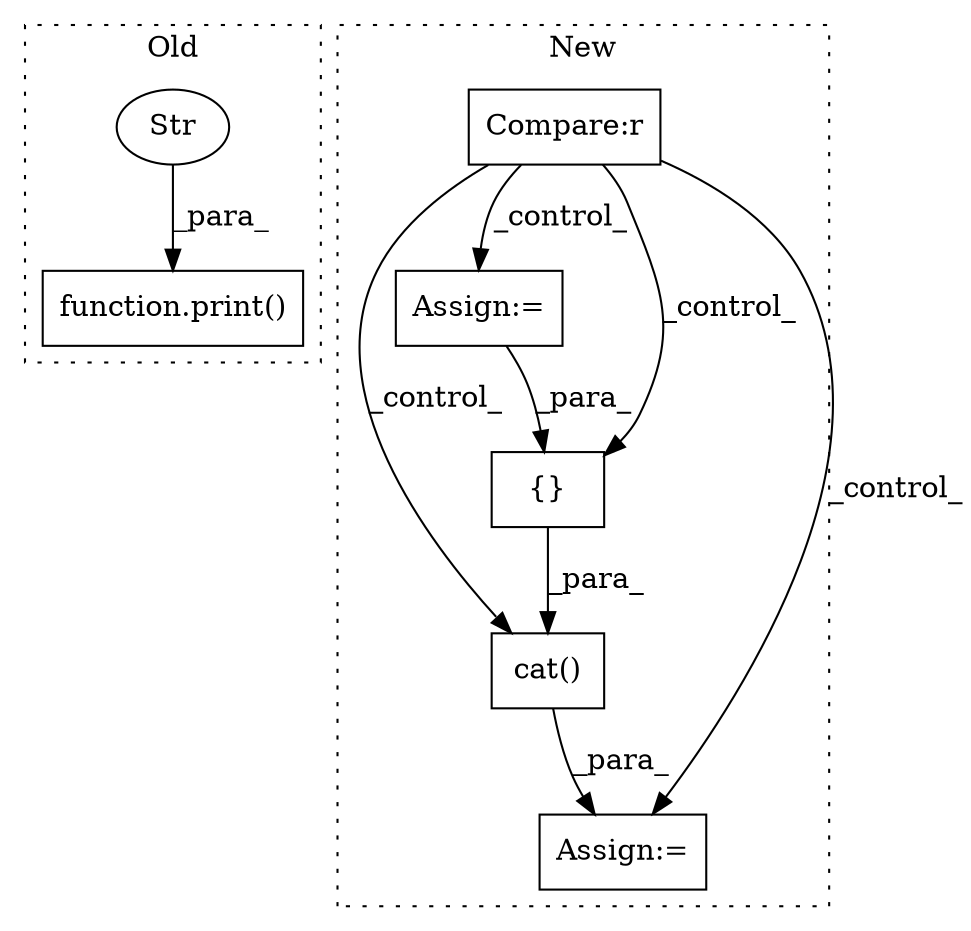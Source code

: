 digraph G {
subgraph cluster0 {
1 [label="function.print()" a="75" s="13468,13512" l="6,1" shape="box"];
6 [label="Str" a="66" s="13474" l="38" shape="ellipse"];
label = "Old";
style="dotted";
}
subgraph cluster1 {
2 [label="cat()" a="75" s="14838,14874" l="10,8" shape="box"];
3 [label="Assign:=" a="68" s="14816" l="3" shape="box"];
4 [label="{}" a="59" s="14848,14873" l="1,0" shape="box"];
5 [label="Assign:=" a="68" s="14638" l="3" shape="box"];
7 [label="Compare:r" a="40" s="14561" l="42" shape="box"];
label = "New";
style="dotted";
}
2 -> 3 [label="_para_"];
4 -> 2 [label="_para_"];
5 -> 4 [label="_para_"];
6 -> 1 [label="_para_"];
7 -> 4 [label="_control_"];
7 -> 2 [label="_control_"];
7 -> 3 [label="_control_"];
7 -> 5 [label="_control_"];
}
